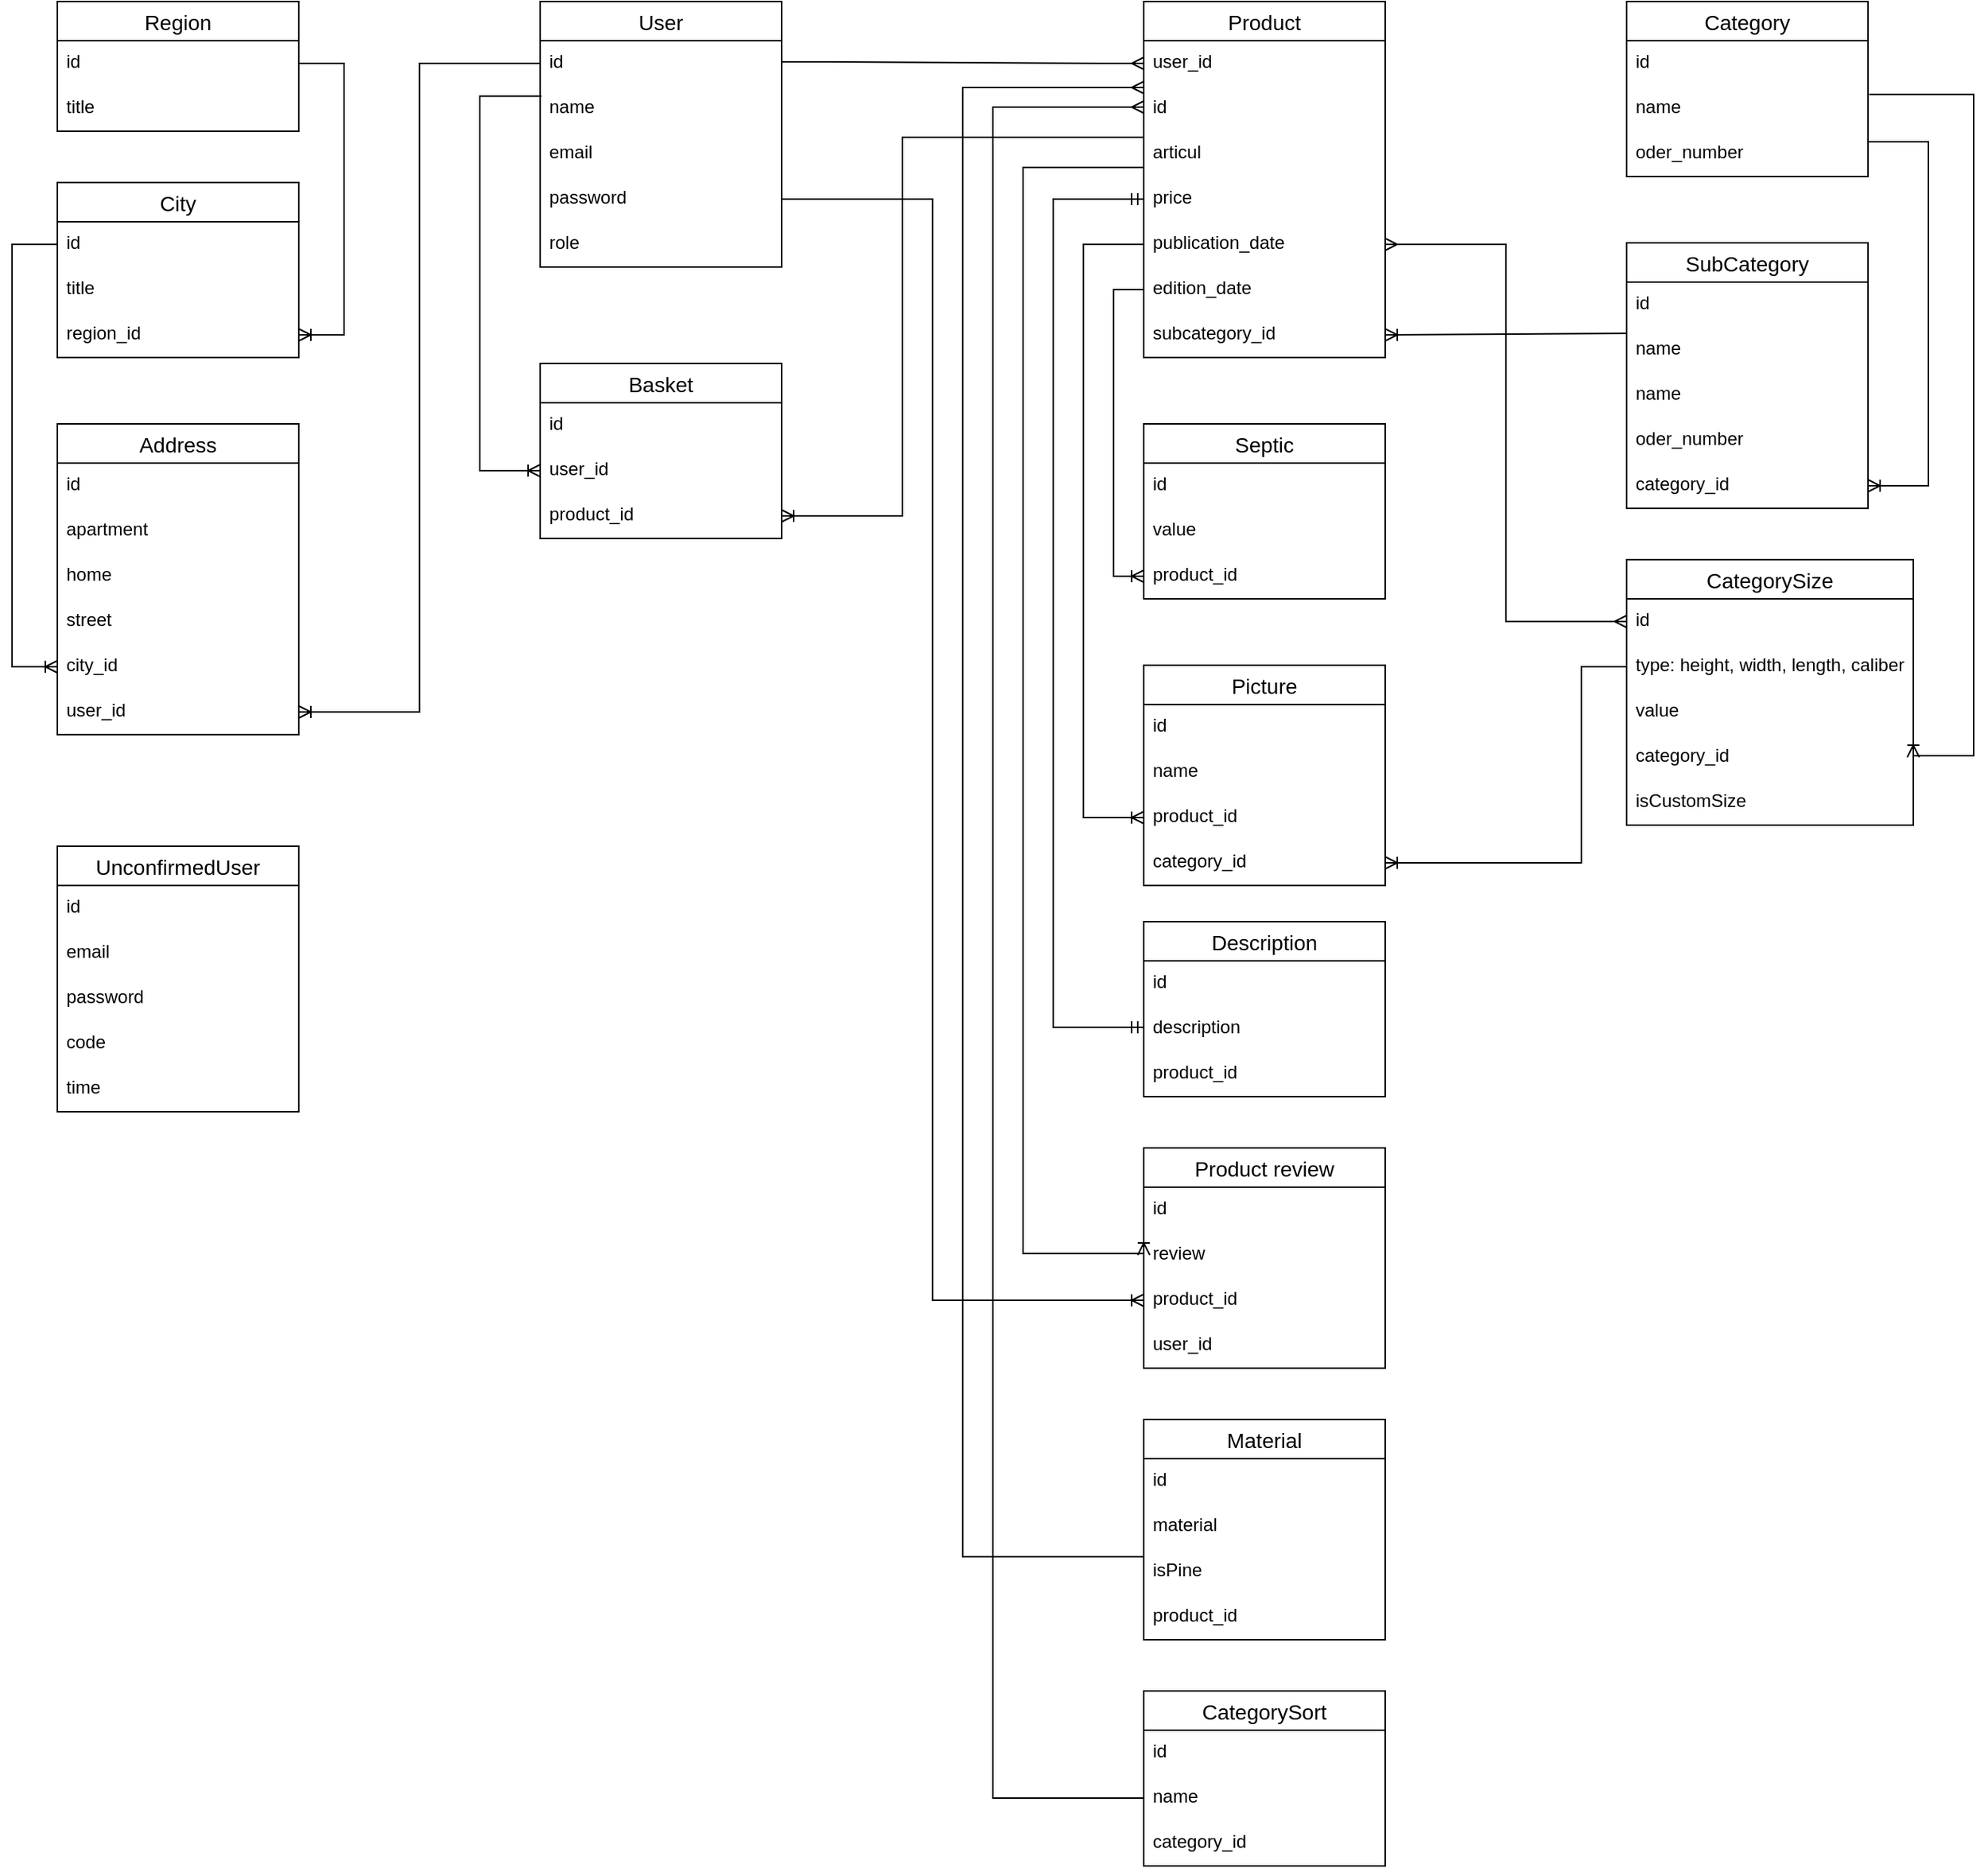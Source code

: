 <mxfile version="20.4.0" type="device"><diagram id="R2lEEEUBdFMjLlhIrx00" name="Page-1"><mxGraphModel dx="1554" dy="866" grid="1" gridSize="10" guides="1" tooltips="1" connect="1" arrows="1" fold="1" page="1" pageScale="1" pageWidth="850" pageHeight="1100" background="none" math="0" shadow="0" extFonts="Permanent Marker^https://fonts.googleapis.com/css?family=Permanent+Marker"><root><mxCell id="0"/><mxCell id="1" parent="0"/><mxCell id="215mskKPa_Zdj2ZhL75s-25" value="City" style="swimlane;fontStyle=0;childLayout=stackLayout;horizontal=1;startSize=26;horizontalStack=0;resizeParent=1;resizeParentMax=0;resizeLast=0;collapsible=1;marginBottom=0;align=center;fontSize=14;" parent="1" vertex="1"><mxGeometry x="80" y="160" width="160" height="116" as="geometry"><mxRectangle x="120" y="190" width="70" height="30" as="alternateBounds"/></mxGeometry></mxCell><mxCell id="215mskKPa_Zdj2ZhL75s-26" value="id" style="text;strokeColor=none;fillColor=none;spacingLeft=4;spacingRight=4;overflow=hidden;rotatable=0;points=[[0,0.5],[1,0.5]];portConstraint=eastwest;fontSize=12;" parent="215mskKPa_Zdj2ZhL75s-25" vertex="1"><mxGeometry y="26" width="160" height="30" as="geometry"/></mxCell><mxCell id="215mskKPa_Zdj2ZhL75s-27" value="title" style="text;strokeColor=none;fillColor=none;spacingLeft=4;spacingRight=4;overflow=hidden;rotatable=0;points=[[0,0.5],[1,0.5]];portConstraint=eastwest;fontSize=12;" parent="215mskKPa_Zdj2ZhL75s-25" vertex="1"><mxGeometry y="56" width="160" height="30" as="geometry"/></mxCell><mxCell id="zMADGAtaT2lZzUNiz_dn-12" value="region_id" style="text;strokeColor=none;fillColor=none;spacingLeft=4;spacingRight=4;overflow=hidden;rotatable=0;points=[[0,0.5],[1,0.5]];portConstraint=eastwest;fontSize=12;" parent="215mskKPa_Zdj2ZhL75s-25" vertex="1"><mxGeometry y="86" width="160" height="30" as="geometry"/></mxCell><mxCell id="215mskKPa_Zdj2ZhL75s-31" value="Region" style="swimlane;fontStyle=0;childLayout=stackLayout;horizontal=1;startSize=26;horizontalStack=0;resizeParent=1;resizeParentMax=0;resizeLast=0;collapsible=1;marginBottom=0;align=center;fontSize=14;" parent="1" vertex="1"><mxGeometry x="80" y="40" width="160" height="86" as="geometry"><mxRectangle x="120" y="190" width="70" height="30" as="alternateBounds"/></mxGeometry></mxCell><mxCell id="215mskKPa_Zdj2ZhL75s-32" value="id" style="text;strokeColor=none;fillColor=none;spacingLeft=4;spacingRight=4;overflow=hidden;rotatable=0;points=[[0,0.5],[1,0.5]];portConstraint=eastwest;fontSize=12;" parent="215mskKPa_Zdj2ZhL75s-31" vertex="1"><mxGeometry y="26" width="160" height="30" as="geometry"/></mxCell><mxCell id="215mskKPa_Zdj2ZhL75s-33" value="title" style="text;strokeColor=none;fillColor=none;spacingLeft=4;spacingRight=4;overflow=hidden;rotatable=0;points=[[0,0.5],[1,0.5]];portConstraint=eastwest;fontSize=12;" parent="215mskKPa_Zdj2ZhL75s-31" vertex="1"><mxGeometry y="56" width="160" height="30" as="geometry"/></mxCell><mxCell id="dU_FyEiQkgeInnbM-0qN-7" value="Address" style="swimlane;fontStyle=0;childLayout=stackLayout;horizontal=1;startSize=26;horizontalStack=0;resizeParent=1;resizeParentMax=0;resizeLast=0;collapsible=1;marginBottom=0;align=center;fontSize=14;" parent="1" vertex="1"><mxGeometry x="80" y="320" width="160" height="206" as="geometry"><mxRectangle x="120" y="190" width="70" height="30" as="alternateBounds"/></mxGeometry></mxCell><mxCell id="dU_FyEiQkgeInnbM-0qN-8" value="id" style="text;strokeColor=none;fillColor=none;spacingLeft=4;spacingRight=4;overflow=hidden;rotatable=0;points=[[0,0.5],[1,0.5]];portConstraint=eastwest;fontSize=12;" parent="dU_FyEiQkgeInnbM-0qN-7" vertex="1"><mxGeometry y="26" width="160" height="30" as="geometry"/></mxCell><mxCell id="dU_FyEiQkgeInnbM-0qN-11" value="apartment" style="text;strokeColor=none;fillColor=none;spacingLeft=4;spacingRight=4;overflow=hidden;rotatable=0;points=[[0,0.5],[1,0.5]];portConstraint=eastwest;fontSize=12;" parent="dU_FyEiQkgeInnbM-0qN-7" vertex="1"><mxGeometry y="56" width="160" height="30" as="geometry"/></mxCell><mxCell id="dU_FyEiQkgeInnbM-0qN-10" value="home" style="text;strokeColor=none;fillColor=none;spacingLeft=4;spacingRight=4;overflow=hidden;rotatable=0;points=[[0,0.5],[1,0.5]];portConstraint=eastwest;fontSize=12;" parent="dU_FyEiQkgeInnbM-0qN-7" vertex="1"><mxGeometry y="86" width="160" height="30" as="geometry"/></mxCell><mxCell id="zMADGAtaT2lZzUNiz_dn-1" value="street&#10;" style="text;strokeColor=none;fillColor=none;spacingLeft=4;spacingRight=4;overflow=hidden;rotatable=0;points=[[0,0.5],[1,0.5]];portConstraint=eastwest;fontSize=12;" parent="dU_FyEiQkgeInnbM-0qN-7" vertex="1"><mxGeometry y="116" width="160" height="30" as="geometry"/></mxCell><mxCell id="zMADGAtaT2lZzUNiz_dn-2" value="city_id" style="text;strokeColor=none;fillColor=none;spacingLeft=4;spacingRight=4;overflow=hidden;rotatable=0;points=[[0,0.5],[1,0.5]];portConstraint=eastwest;fontSize=12;" parent="dU_FyEiQkgeInnbM-0qN-7" vertex="1"><mxGeometry y="146" width="160" height="30" as="geometry"/></mxCell><mxCell id="dU_FyEiQkgeInnbM-0qN-9" value="user_id" style="text;strokeColor=none;fillColor=none;spacingLeft=4;spacingRight=4;overflow=hidden;rotatable=0;points=[[0,0.5],[1,0.5]];portConstraint=eastwest;fontSize=12;" parent="dU_FyEiQkgeInnbM-0qN-7" vertex="1"><mxGeometry y="176" width="160" height="30" as="geometry"/></mxCell><mxCell id="dU_FyEiQkgeInnbM-0qN-14" value="User" style="swimlane;fontStyle=0;childLayout=stackLayout;horizontal=1;startSize=26;horizontalStack=0;resizeParent=1;resizeParentMax=0;resizeLast=0;collapsible=1;marginBottom=0;align=center;fontSize=14;" parent="1" vertex="1"><mxGeometry x="400" y="40" width="160" height="176" as="geometry"><mxRectangle x="120" y="190" width="70" height="30" as="alternateBounds"/></mxGeometry></mxCell><mxCell id="dU_FyEiQkgeInnbM-0qN-15" value="id" style="text;strokeColor=none;fillColor=none;spacingLeft=4;spacingRight=4;overflow=hidden;rotatable=0;points=[[0,0.5],[1,0.5]];portConstraint=eastwest;fontSize=12;" parent="dU_FyEiQkgeInnbM-0qN-14" vertex="1"><mxGeometry y="26" width="160" height="30" as="geometry"/></mxCell><mxCell id="dU_FyEiQkgeInnbM-0qN-23" value="name" style="text;strokeColor=none;fillColor=none;spacingLeft=4;spacingRight=4;overflow=hidden;rotatable=0;points=[[0,0.5],[1,0.5]];portConstraint=eastwest;fontSize=12;" parent="dU_FyEiQkgeInnbM-0qN-14" vertex="1"><mxGeometry y="56" width="160" height="30" as="geometry"/></mxCell><mxCell id="mSUnYjyV9Mjy9AwN-tLg-14" value="email" style="text;strokeColor=none;fillColor=none;spacingLeft=4;spacingRight=4;overflow=hidden;rotatable=0;points=[[0,0.5],[1,0.5]];portConstraint=eastwest;fontSize=12;" parent="dU_FyEiQkgeInnbM-0qN-14" vertex="1"><mxGeometry y="86" width="160" height="30" as="geometry"/></mxCell><mxCell id="mSUnYjyV9Mjy9AwN-tLg-15" value="password" style="text;strokeColor=none;fillColor=none;spacingLeft=4;spacingRight=4;overflow=hidden;rotatable=0;points=[[0,0.5],[1,0.5]];portConstraint=eastwest;fontSize=12;" parent="dU_FyEiQkgeInnbM-0qN-14" vertex="1"><mxGeometry y="116" width="160" height="30" as="geometry"/></mxCell><mxCell id="mSUnYjyV9Mjy9AwN-tLg-16" value="role" style="text;strokeColor=none;fillColor=none;spacingLeft=4;spacingRight=4;overflow=hidden;rotatable=0;points=[[0,0.5],[1,0.5]];portConstraint=eastwest;fontSize=12;" parent="dU_FyEiQkgeInnbM-0qN-14" vertex="1"><mxGeometry y="146" width="160" height="30" as="geometry"/></mxCell><mxCell id="dU_FyEiQkgeInnbM-0qN-18" value="" style="fontSize=12;html=1;endArrow=ERoneToMany;rounded=0;exitX=0;exitY=0.5;exitDx=0;exitDy=0;edgeStyle=orthogonalEdgeStyle;" parent="1" source="dU_FyEiQkgeInnbM-0qN-15" target="dU_FyEiQkgeInnbM-0qN-9" edge="1"><mxGeometry width="100" height="100" relative="1" as="geometry"><mxPoint x="400" y="231" as="sourcePoint"/><mxPoint x="440" y="80" as="targetPoint"/></mxGeometry></mxCell><mxCell id="mSUnYjyV9Mjy9AwN-tLg-9" value="Basket" style="swimlane;fontStyle=0;childLayout=stackLayout;horizontal=1;startSize=26;horizontalStack=0;resizeParent=1;resizeParentMax=0;resizeLast=0;collapsible=1;marginBottom=0;align=center;fontSize=14;" parent="1" vertex="1"><mxGeometry x="400" y="280" width="160" height="116" as="geometry"><mxRectangle x="120" y="190" width="70" height="30" as="alternateBounds"/></mxGeometry></mxCell><mxCell id="mSUnYjyV9Mjy9AwN-tLg-10" value="id" style="text;strokeColor=none;fillColor=none;spacingLeft=4;spacingRight=4;overflow=hidden;rotatable=0;points=[[0,0.5],[1,0.5]];portConstraint=eastwest;fontSize=12;" parent="mSUnYjyV9Mjy9AwN-tLg-9" vertex="1"><mxGeometry y="26" width="160" height="30" as="geometry"/></mxCell><mxCell id="mSUnYjyV9Mjy9AwN-tLg-11" value="user_id" style="text;strokeColor=none;fillColor=none;spacingLeft=4;spacingRight=4;overflow=hidden;rotatable=0;points=[[0,0.5],[1,0.5]];portConstraint=eastwest;fontSize=12;" parent="mSUnYjyV9Mjy9AwN-tLg-9" vertex="1"><mxGeometry y="56" width="160" height="30" as="geometry"/></mxCell><mxCell id="mSUnYjyV9Mjy9AwN-tLg-13" value="product_id" style="text;strokeColor=none;fillColor=none;spacingLeft=4;spacingRight=4;overflow=hidden;rotatable=0;points=[[0,0.5],[1,0.5]];portConstraint=eastwest;fontSize=12;" parent="mSUnYjyV9Mjy9AwN-tLg-9" vertex="1"><mxGeometry y="86" width="160" height="30" as="geometry"/></mxCell><mxCell id="mSUnYjyV9Mjy9AwN-tLg-23" value="" style="edgeStyle=orthogonalEdgeStyle;fontSize=12;html=1;endArrow=ERoneToMany;rounded=0;fontFamily=Helvetica;fontColor=default;entryX=0;entryY=0.5;entryDx=0;entryDy=0;exitX=0.005;exitY=0.225;exitDx=0;exitDy=0;exitPerimeter=0;" parent="1" source="dU_FyEiQkgeInnbM-0qN-23" target="mSUnYjyV9Mjy9AwN-tLg-11" edge="1"><mxGeometry width="100" height="100" relative="1" as="geometry"><mxPoint x="400" y="317" as="sourcePoint"/><mxPoint x="390" y="470" as="targetPoint"/><Array as="points"><mxPoint x="360" y="103"/><mxPoint x="360" y="351"/></Array></mxGeometry></mxCell><mxCell id="mSUnYjyV9Mjy9AwN-tLg-24" value="Product" style="swimlane;fontStyle=0;childLayout=stackLayout;horizontal=1;startSize=26;horizontalStack=0;resizeParent=1;resizeParentMax=0;resizeLast=0;collapsible=1;marginBottom=0;align=center;fontSize=14;" parent="1" vertex="1"><mxGeometry x="800" y="40" width="160" height="236" as="geometry"><mxRectangle x="120" y="190" width="70" height="30" as="alternateBounds"/></mxGeometry></mxCell><mxCell id="mSUnYjyV9Mjy9AwN-tLg-45" value="user_id" style="text;strokeColor=none;fillColor=none;spacingLeft=4;spacingRight=4;overflow=hidden;rotatable=0;points=[[0,0.5],[1,0.5]];portConstraint=eastwest;fontSize=12;" parent="mSUnYjyV9Mjy9AwN-tLg-24" vertex="1"><mxGeometry y="26" width="160" height="30" as="geometry"/></mxCell><mxCell id="mSUnYjyV9Mjy9AwN-tLg-25" value="id" style="text;strokeColor=none;fillColor=none;spacingLeft=4;spacingRight=4;overflow=hidden;rotatable=0;points=[[0,0.5],[1,0.5]];portConstraint=eastwest;fontSize=12;" parent="mSUnYjyV9Mjy9AwN-tLg-24" vertex="1"><mxGeometry y="56" width="160" height="30" as="geometry"/></mxCell><mxCell id="mSUnYjyV9Mjy9AwN-tLg-26" value="articul" style="text;strokeColor=none;fillColor=none;spacingLeft=4;spacingRight=4;overflow=hidden;rotatable=0;points=[[0,0.5],[1,0.5]];portConstraint=eastwest;fontSize=12;" parent="mSUnYjyV9Mjy9AwN-tLg-24" vertex="1"><mxGeometry y="86" width="160" height="30" as="geometry"/></mxCell><mxCell id="mSUnYjyV9Mjy9AwN-tLg-47" value="price" style="text;strokeColor=none;fillColor=none;spacingLeft=4;spacingRight=4;overflow=hidden;rotatable=0;points=[[0,0.5],[1,0.5]];portConstraint=eastwest;fontSize=12;" parent="mSUnYjyV9Mjy9AwN-tLg-24" vertex="1"><mxGeometry y="116" width="160" height="30" as="geometry"/></mxCell><mxCell id="mSUnYjyV9Mjy9AwN-tLg-76" value="publicаtion_date" style="text;strokeColor=none;fillColor=none;spacingLeft=4;spacingRight=4;overflow=hidden;rotatable=0;points=[[0,0.5],[1,0.5]];portConstraint=eastwest;fontSize=12;" parent="mSUnYjyV9Mjy9AwN-tLg-24" vertex="1"><mxGeometry y="146" width="160" height="30" as="geometry"/></mxCell><mxCell id="mSUnYjyV9Mjy9AwN-tLg-77" value="edition_date" style="text;strokeColor=none;fillColor=none;spacingLeft=4;spacingRight=4;overflow=hidden;rotatable=0;points=[[0,0.5],[1,0.5]];portConstraint=eastwest;fontSize=12;" parent="mSUnYjyV9Mjy9AwN-tLg-24" vertex="1"><mxGeometry y="176" width="160" height="30" as="geometry"/></mxCell><mxCell id="mSUnYjyV9Mjy9AwN-tLg-56" value="subcategory_id" style="text;strokeColor=none;fillColor=none;spacingLeft=4;spacingRight=4;overflow=hidden;rotatable=0;points=[[0,0.5],[1,0.5]];portConstraint=eastwest;fontSize=12;" parent="mSUnYjyV9Mjy9AwN-tLg-24" vertex="1"><mxGeometry y="206" width="160" height="30" as="geometry"/></mxCell><mxCell id="mSUnYjyV9Mjy9AwN-tLg-31" value="Category" style="swimlane;fontStyle=0;childLayout=stackLayout;horizontal=1;startSize=26;horizontalStack=0;resizeParent=1;resizeParentMax=0;resizeLast=0;collapsible=1;marginBottom=0;align=center;fontSize=14;" parent="1" vertex="1"><mxGeometry x="1120" y="40" width="160" height="116" as="geometry"><mxRectangle x="120" y="190" width="70" height="30" as="alternateBounds"/></mxGeometry></mxCell><mxCell id="mSUnYjyV9Mjy9AwN-tLg-32" value="id" style="text;strokeColor=none;fillColor=none;spacingLeft=4;spacingRight=4;overflow=hidden;rotatable=0;points=[[0,0.5],[1,0.5]];portConstraint=eastwest;fontSize=12;" parent="mSUnYjyV9Mjy9AwN-tLg-31" vertex="1"><mxGeometry y="26" width="160" height="30" as="geometry"/></mxCell><mxCell id="mSUnYjyV9Mjy9AwN-tLg-33" value="name" style="text;strokeColor=none;fillColor=none;spacingLeft=4;spacingRight=4;overflow=hidden;rotatable=0;points=[[0,0.5],[1,0.5]];portConstraint=eastwest;fontSize=12;" parent="mSUnYjyV9Mjy9AwN-tLg-31" vertex="1"><mxGeometry y="56" width="160" height="30" as="geometry"/></mxCell><mxCell id="mSUnYjyV9Mjy9AwN-tLg-57" value="oder_number" style="text;strokeColor=none;fillColor=none;spacingLeft=4;spacingRight=4;overflow=hidden;rotatable=0;points=[[0,0.5],[1,0.5]];portConstraint=eastwest;fontSize=12;" parent="mSUnYjyV9Mjy9AwN-tLg-31" vertex="1"><mxGeometry y="86" width="160" height="30" as="geometry"/></mxCell><mxCell id="mSUnYjyV9Mjy9AwN-tLg-38" value="" style="edgeStyle=orthogonalEdgeStyle;fontSize=12;html=1;endArrow=ERoneToMany;rounded=0;fontFamily=Helvetica;fontColor=default;entryX=1;entryY=0.5;entryDx=0;entryDy=0;exitX=0;exitY=0.5;exitDx=0;exitDy=0;" parent="1" source="mSUnYjyV9Mjy9AwN-tLg-25" target="mSUnYjyV9Mjy9AwN-tLg-13" edge="1"><mxGeometry width="100" height="100" relative="1" as="geometry"><mxPoint x="680" y="80" as="sourcePoint"/><mxPoint x="610" y="390" as="targetPoint"/><Array as="points"><mxPoint x="800" y="130"/><mxPoint x="640" y="130"/><mxPoint x="640" y="381"/></Array></mxGeometry></mxCell><mxCell id="mSUnYjyV9Mjy9AwN-tLg-39" value="SubCategory" style="swimlane;fontStyle=0;childLayout=stackLayout;horizontal=1;startSize=26;horizontalStack=0;resizeParent=1;resizeParentMax=0;resizeLast=0;collapsible=1;marginBottom=0;align=center;fontSize=14;" parent="1" vertex="1"><mxGeometry x="1120" y="200" width="160" height="176" as="geometry"><mxRectangle x="120" y="190" width="70" height="30" as="alternateBounds"/></mxGeometry></mxCell><mxCell id="mSUnYjyV9Mjy9AwN-tLg-40" value="id" style="text;strokeColor=none;fillColor=none;spacingLeft=4;spacingRight=4;overflow=hidden;rotatable=0;points=[[0,0.5],[1,0.5]];portConstraint=eastwest;fontSize=12;" parent="mSUnYjyV9Mjy9AwN-tLg-39" vertex="1"><mxGeometry y="26" width="160" height="30" as="geometry"/></mxCell><mxCell id="mSUnYjyV9Mjy9AwN-tLg-41" value="name" style="text;strokeColor=none;fillColor=none;spacingLeft=4;spacingRight=4;overflow=hidden;rotatable=0;points=[[0,0.5],[1,0.5]];portConstraint=eastwest;fontSize=12;" parent="mSUnYjyV9Mjy9AwN-tLg-39" vertex="1"><mxGeometry y="56" width="160" height="30" as="geometry"/></mxCell><mxCell id="mSUnYjyV9Mjy9AwN-tLg-149" value="name" style="text;strokeColor=none;fillColor=none;spacingLeft=4;spacingRight=4;overflow=hidden;rotatable=0;points=[[0,0.5],[1,0.5]];portConstraint=eastwest;fontSize=12;" parent="mSUnYjyV9Mjy9AwN-tLg-39" vertex="1"><mxGeometry y="86" width="160" height="30" as="geometry"/></mxCell><mxCell id="mSUnYjyV9Mjy9AwN-tLg-60" value="oder_number" style="text;strokeColor=none;fillColor=none;spacingLeft=4;spacingRight=4;overflow=hidden;rotatable=0;points=[[0,0.5],[1,0.5]];portConstraint=eastwest;fontSize=12;" parent="mSUnYjyV9Mjy9AwN-tLg-39" vertex="1"><mxGeometry y="116" width="160" height="30" as="geometry"/></mxCell><mxCell id="mSUnYjyV9Mjy9AwN-tLg-148" value="category_id" style="text;strokeColor=none;fillColor=none;spacingLeft=4;spacingRight=4;overflow=hidden;rotatable=0;points=[[0,0.5],[1,0.5]];portConstraint=eastwest;fontSize=12;" parent="mSUnYjyV9Mjy9AwN-tLg-39" vertex="1"><mxGeometry y="146" width="160" height="30" as="geometry"/></mxCell><mxCell id="mSUnYjyV9Mjy9AwN-tLg-44" value="" style="edgeStyle=orthogonalEdgeStyle;fontSize=12;html=1;endArrow=ERoneToMany;rounded=0;fontFamily=Helvetica;fontColor=default;" parent="1" target="mSUnYjyV9Mjy9AwN-tLg-148" edge="1"><mxGeometry width="100" height="100" relative="1" as="geometry"><mxPoint x="1280" y="133" as="sourcePoint"/><mxPoint x="1280" y="280" as="targetPoint"/><Array as="points"><mxPoint x="1320" y="133"/><mxPoint x="1320" y="361"/></Array></mxGeometry></mxCell><mxCell id="mSUnYjyV9Mjy9AwN-tLg-46" value="" style="edgeStyle=entityRelationEdgeStyle;fontSize=12;html=1;endArrow=ERmany;rounded=0;fontFamily=Helvetica;fontColor=default;entryX=0;entryY=0.5;entryDx=0;entryDy=0;" parent="1" target="mSUnYjyV9Mjy9AwN-tLg-45" edge="1"><mxGeometry width="100" height="100" relative="1" as="geometry"><mxPoint x="560" y="80" as="sourcePoint"/><mxPoint x="660" y="-20" as="targetPoint"/></mxGeometry></mxCell><mxCell id="mSUnYjyV9Mjy9AwN-tLg-51" value="Description" style="swimlane;fontStyle=0;childLayout=stackLayout;horizontal=1;startSize=26;horizontalStack=0;resizeParent=1;resizeParentMax=0;resizeLast=0;collapsible=1;marginBottom=0;align=center;fontSize=14;" parent="1" vertex="1"><mxGeometry x="800" y="650" width="160" height="116" as="geometry"><mxRectangle x="120" y="190" width="70" height="30" as="alternateBounds"/></mxGeometry></mxCell><mxCell id="mSUnYjyV9Mjy9AwN-tLg-52" value="id" style="text;strokeColor=none;fillColor=none;spacingLeft=4;spacingRight=4;overflow=hidden;rotatable=0;points=[[0,0.5],[1,0.5]];portConstraint=eastwest;fontSize=12;" parent="mSUnYjyV9Mjy9AwN-tLg-51" vertex="1"><mxGeometry y="26" width="160" height="30" as="geometry"/></mxCell><mxCell id="mSUnYjyV9Mjy9AwN-tLg-53" value="description" style="text;strokeColor=none;fillColor=none;spacingLeft=4;spacingRight=4;overflow=hidden;rotatable=0;points=[[0,0.5],[1,0.5]];portConstraint=eastwest;fontSize=12;" parent="mSUnYjyV9Mjy9AwN-tLg-51" vertex="1"><mxGeometry y="56" width="160" height="30" as="geometry"/></mxCell><mxCell id="mSUnYjyV9Mjy9AwN-tLg-153" value="product_id" style="text;strokeColor=none;fillColor=none;spacingLeft=4;spacingRight=4;overflow=hidden;rotatable=0;points=[[0,0.5],[1,0.5]];portConstraint=eastwest;fontSize=12;" parent="mSUnYjyV9Mjy9AwN-tLg-51" vertex="1"><mxGeometry y="86" width="160" height="30" as="geometry"/></mxCell><mxCell id="mSUnYjyV9Mjy9AwN-tLg-62" value="Product review" style="swimlane;fontStyle=0;childLayout=stackLayout;horizontal=1;startSize=26;horizontalStack=0;resizeParent=1;resizeParentMax=0;resizeLast=0;collapsible=1;marginBottom=0;align=center;fontSize=14;" parent="1" vertex="1"><mxGeometry x="800" y="800" width="160" height="146" as="geometry"><mxRectangle x="120" y="190" width="70" height="30" as="alternateBounds"/></mxGeometry></mxCell><mxCell id="mSUnYjyV9Mjy9AwN-tLg-63" value="id" style="text;strokeColor=none;fillColor=none;spacingLeft=4;spacingRight=4;overflow=hidden;rotatable=0;points=[[0,0.5],[1,0.5]];portConstraint=eastwest;fontSize=12;" parent="mSUnYjyV9Mjy9AwN-tLg-62" vertex="1"><mxGeometry y="26" width="160" height="30" as="geometry"/></mxCell><mxCell id="mSUnYjyV9Mjy9AwN-tLg-64" value="review" style="text;strokeColor=none;fillColor=none;spacingLeft=4;spacingRight=4;overflow=hidden;rotatable=0;points=[[0,0.5],[1,0.5]];portConstraint=eastwest;fontSize=12;" parent="mSUnYjyV9Mjy9AwN-tLg-62" vertex="1"><mxGeometry y="56" width="160" height="30" as="geometry"/></mxCell><mxCell id="mSUnYjyV9Mjy9AwN-tLg-65" value="product_id" style="text;strokeColor=none;fillColor=none;spacingLeft=4;spacingRight=4;overflow=hidden;rotatable=0;points=[[0,0.5],[1,0.5]];portConstraint=eastwest;fontSize=12;" parent="mSUnYjyV9Mjy9AwN-tLg-62" vertex="1"><mxGeometry y="86" width="160" height="30" as="geometry"/></mxCell><mxCell id="mSUnYjyV9Mjy9AwN-tLg-75" value="user_id" style="text;strokeColor=none;fillColor=none;spacingLeft=4;spacingRight=4;overflow=hidden;rotatable=0;points=[[0,0.5],[1,0.5]];portConstraint=eastwest;fontSize=12;" parent="mSUnYjyV9Mjy9AwN-tLg-62" vertex="1"><mxGeometry y="116" width="160" height="30" as="geometry"/></mxCell><mxCell id="mSUnYjyV9Mjy9AwN-tLg-66" value="" style="edgeStyle=orthogonalEdgeStyle;fontSize=12;html=1;endArrow=ERoneToMany;rounded=0;fontFamily=Helvetica;fontColor=default;entryX=0;entryY=0.5;entryDx=0;entryDy=0;" parent="1" source="mSUnYjyV9Mjy9AwN-tLg-26" target="mSUnYjyV9Mjy9AwN-tLg-64" edge="1"><mxGeometry width="100" height="100" relative="1" as="geometry"><mxPoint x="770" y="290" as="sourcePoint"/><mxPoint x="710.0" y="481" as="targetPoint"/><Array as="points"><mxPoint x="720" y="150"/><mxPoint x="720" y="870"/></Array></mxGeometry></mxCell><mxCell id="mSUnYjyV9Mjy9AwN-tLg-68" value="Picture" style="swimlane;fontStyle=0;childLayout=stackLayout;horizontal=1;startSize=26;horizontalStack=0;resizeParent=1;resizeParentMax=0;resizeLast=0;collapsible=1;marginBottom=0;align=center;fontSize=14;" parent="1" vertex="1"><mxGeometry x="800" y="480" width="160" height="146" as="geometry"><mxRectangle x="120" y="190" width="70" height="30" as="alternateBounds"/></mxGeometry></mxCell><mxCell id="mSUnYjyV9Mjy9AwN-tLg-69" value="id" style="text;strokeColor=none;fillColor=none;spacingLeft=4;spacingRight=4;overflow=hidden;rotatable=0;points=[[0,0.5],[1,0.5]];portConstraint=eastwest;fontSize=12;" parent="mSUnYjyV9Mjy9AwN-tLg-68" vertex="1"><mxGeometry y="26" width="160" height="30" as="geometry"/></mxCell><mxCell id="mSUnYjyV9Mjy9AwN-tLg-70" value="name" style="text;strokeColor=none;fillColor=none;spacingLeft=4;spacingRight=4;overflow=hidden;rotatable=0;points=[[0,0.5],[1,0.5]];portConstraint=eastwest;fontSize=12;" parent="mSUnYjyV9Mjy9AwN-tLg-68" vertex="1"><mxGeometry y="56" width="160" height="30" as="geometry"/></mxCell><mxCell id="mSUnYjyV9Mjy9AwN-tLg-112" value="product_id" style="text;strokeColor=none;fillColor=none;spacingLeft=4;spacingRight=4;overflow=hidden;rotatable=0;points=[[0,0.5],[1,0.5]];portConstraint=eastwest;fontSize=12;" parent="mSUnYjyV9Mjy9AwN-tLg-68" vertex="1"><mxGeometry y="86" width="160" height="30" as="geometry"/></mxCell><mxCell id="mSUnYjyV9Mjy9AwN-tLg-145" value="category_id" style="text;strokeColor=none;fillColor=none;spacingLeft=4;spacingRight=4;overflow=hidden;rotatable=0;points=[[0,0.5],[1,0.5]];portConstraint=eastwest;fontSize=12;" parent="mSUnYjyV9Mjy9AwN-tLg-68" vertex="1"><mxGeometry y="116" width="160" height="30" as="geometry"/></mxCell><mxCell id="mSUnYjyV9Mjy9AwN-tLg-72" value="" style="edgeStyle=orthogonalEdgeStyle;fontSize=12;html=1;endArrow=ERoneToMany;rounded=0;fontFamily=Helvetica;fontColor=default;entryX=0;entryY=0.5;entryDx=0;entryDy=0;exitX=0;exitY=0.5;exitDx=0;exitDy=0;" parent="1" source="mSUnYjyV9Mjy9AwN-tLg-76" target="mSUnYjyV9Mjy9AwN-tLg-112" edge="1"><mxGeometry width="100" height="100" relative="1" as="geometry"><mxPoint x="800" y="351" as="sourcePoint"/><mxPoint x="630" y="460" as="targetPoint"/><Array as="points"><mxPoint x="760" y="201"/><mxPoint x="760" y="581"/></Array></mxGeometry></mxCell><mxCell id="mSUnYjyV9Mjy9AwN-tLg-74" value="" style="edgeStyle=orthogonalEdgeStyle;fontSize=12;html=1;endArrow=ERoneToMany;rounded=0;fontFamily=Helvetica;fontColor=default;exitX=1;exitY=0.5;exitDx=0;exitDy=0;" parent="1" source="mSUnYjyV9Mjy9AwN-tLg-15" edge="1"><mxGeometry width="100" height="100" relative="1" as="geometry"><mxPoint x="530" y="560" as="sourcePoint"/><mxPoint x="800" y="901" as="targetPoint"/><Array as="points"><mxPoint x="660" y="171"/><mxPoint x="660" y="901"/></Array></mxGeometry></mxCell><mxCell id="mSUnYjyV9Mjy9AwN-tLg-82" value="CategorySize" style="swimlane;fontStyle=0;childLayout=stackLayout;horizontal=1;startSize=26;horizontalStack=0;resizeParent=1;resizeParentMax=0;resizeLast=0;collapsible=1;marginBottom=0;align=center;fontSize=14;" parent="1" vertex="1"><mxGeometry x="1120" y="410" width="190" height="176" as="geometry"><mxRectangle x="120" y="190" width="70" height="30" as="alternateBounds"/></mxGeometry></mxCell><mxCell id="mSUnYjyV9Mjy9AwN-tLg-83" value="id" style="text;strokeColor=none;fillColor=none;spacingLeft=4;spacingRight=4;overflow=hidden;rotatable=0;points=[[0,0.5],[1,0.5]];portConstraint=eastwest;fontSize=12;" parent="mSUnYjyV9Mjy9AwN-tLg-82" vertex="1"><mxGeometry y="26" width="190" height="30" as="geometry"/></mxCell><mxCell id="mSUnYjyV9Mjy9AwN-tLg-84" value="type: height, width, length, caliber" style="text;strokeColor=none;fillColor=none;spacingLeft=4;spacingRight=4;overflow=hidden;rotatable=0;points=[[0,0.5],[1,0.5]];portConstraint=eastwest;fontSize=12;" parent="mSUnYjyV9Mjy9AwN-tLg-82" vertex="1"><mxGeometry y="56" width="190" height="30" as="geometry"/></mxCell><mxCell id="mSUnYjyV9Mjy9AwN-tLg-85" value="value" style="text;strokeColor=none;fillColor=none;spacingLeft=4;spacingRight=4;overflow=hidden;rotatable=0;points=[[0,0.5],[1,0.5]];portConstraint=eastwest;fontSize=12;" parent="mSUnYjyV9Mjy9AwN-tLg-82" vertex="1"><mxGeometry y="86" width="190" height="30" as="geometry"/></mxCell><mxCell id="s11g0iEi3e6Yz4RvBm3U-9" value="category_id" style="text;strokeColor=none;fillColor=none;spacingLeft=4;spacingRight=4;overflow=hidden;rotatable=0;points=[[0,0.5],[1,0.5]];portConstraint=eastwest;fontSize=12;" parent="mSUnYjyV9Mjy9AwN-tLg-82" vertex="1"><mxGeometry y="116" width="190" height="30" as="geometry"/></mxCell><mxCell id="mSUnYjyV9Mjy9AwN-tLg-94" value="isCustomSize" style="text;strokeColor=none;fillColor=none;spacingLeft=4;spacingRight=4;overflow=hidden;rotatable=0;points=[[0,0.5],[1,0.5]];portConstraint=eastwest;fontSize=12;" parent="mSUnYjyV9Mjy9AwN-tLg-82" vertex="1"><mxGeometry y="146" width="190" height="30" as="geometry"/></mxCell><mxCell id="mSUnYjyV9Mjy9AwN-tLg-95" value="" style="edgeStyle=orthogonalEdgeStyle;fontSize=12;html=1;endArrow=ERoneToMany;rounded=0;fontFamily=Helvetica;fontColor=default;exitX=1.005;exitY=0.186;exitDx=0;exitDy=0;exitPerimeter=0;entryX=1;entryY=0.5;entryDx=0;entryDy=0;" parent="1" source="mSUnYjyV9Mjy9AwN-tLg-33" target="s11g0iEi3e6Yz4RvBm3U-9" edge="1"><mxGeometry width="100" height="100" relative="1" as="geometry"><mxPoint x="1280" y="80" as="sourcePoint"/><mxPoint x="1380" y="-20" as="targetPoint"/><Array as="points"><mxPoint x="1350" y="102"/><mxPoint x="1350" y="540"/></Array></mxGeometry></mxCell><mxCell id="mSUnYjyV9Mjy9AwN-tLg-96" value="CategorySort" style="swimlane;fontStyle=0;childLayout=stackLayout;horizontal=1;startSize=26;horizontalStack=0;resizeParent=1;resizeParentMax=0;resizeLast=0;collapsible=1;marginBottom=0;align=center;fontSize=14;" parent="1" vertex="1"><mxGeometry x="800" y="1160" width="160" height="116" as="geometry"><mxRectangle x="120" y="190" width="70" height="30" as="alternateBounds"/></mxGeometry></mxCell><mxCell id="mSUnYjyV9Mjy9AwN-tLg-97" value="id" style="text;strokeColor=none;fillColor=none;spacingLeft=4;spacingRight=4;overflow=hidden;rotatable=0;points=[[0,0.5],[1,0.5]];portConstraint=eastwest;fontSize=12;" parent="mSUnYjyV9Mjy9AwN-tLg-96" vertex="1"><mxGeometry y="26" width="160" height="30" as="geometry"/></mxCell><mxCell id="mSUnYjyV9Mjy9AwN-tLg-98" value="name" style="text;strokeColor=none;fillColor=none;spacingLeft=4;spacingRight=4;overflow=hidden;rotatable=0;points=[[0,0.5],[1,0.5]];portConstraint=eastwest;fontSize=12;" parent="mSUnYjyV9Mjy9AwN-tLg-96" vertex="1"><mxGeometry y="56" width="160" height="30" as="geometry"/></mxCell><mxCell id="mSUnYjyV9Mjy9AwN-tLg-108" value="category_id" style="text;strokeColor=none;fillColor=none;spacingLeft=4;spacingRight=4;overflow=hidden;rotatable=0;points=[[0,0.5],[1,0.5]];portConstraint=eastwest;fontSize=12;" parent="mSUnYjyV9Mjy9AwN-tLg-96" vertex="1"><mxGeometry y="86" width="160" height="30" as="geometry"/></mxCell><mxCell id="mSUnYjyV9Mjy9AwN-tLg-113" value="Septic" style="swimlane;fontStyle=0;childLayout=stackLayout;horizontal=1;startSize=26;horizontalStack=0;resizeParent=1;resizeParentMax=0;resizeLast=0;collapsible=1;marginBottom=0;align=center;fontSize=14;" parent="1" vertex="1"><mxGeometry x="800" y="320" width="160" height="116" as="geometry"><mxRectangle x="120" y="190" width="70" height="30" as="alternateBounds"/></mxGeometry></mxCell><mxCell id="mSUnYjyV9Mjy9AwN-tLg-114" value="id" style="text;strokeColor=none;fillColor=none;spacingLeft=4;spacingRight=4;overflow=hidden;rotatable=0;points=[[0,0.5],[1,0.5]];portConstraint=eastwest;fontSize=12;" parent="mSUnYjyV9Mjy9AwN-tLg-113" vertex="1"><mxGeometry y="26" width="160" height="30" as="geometry"/></mxCell><mxCell id="mSUnYjyV9Mjy9AwN-tLg-116" value="value" style="text;strokeColor=none;fillColor=none;spacingLeft=4;spacingRight=4;overflow=hidden;rotatable=0;points=[[0,0.5],[1,0.5]];portConstraint=eastwest;fontSize=12;" parent="mSUnYjyV9Mjy9AwN-tLg-113" vertex="1"><mxGeometry y="56" width="160" height="30" as="geometry"/></mxCell><mxCell id="mSUnYjyV9Mjy9AwN-tLg-119" value="product_id" style="text;strokeColor=none;fillColor=none;spacingLeft=4;spacingRight=4;overflow=hidden;rotatable=0;points=[[0,0.5],[1,0.5]];portConstraint=eastwest;fontSize=12;" parent="mSUnYjyV9Mjy9AwN-tLg-113" vertex="1"><mxGeometry y="86" width="160" height="30" as="geometry"/></mxCell><mxCell id="mSUnYjyV9Mjy9AwN-tLg-118" value="" style="edgeStyle=orthogonalEdgeStyle;fontSize=12;html=1;endArrow=ERoneToMany;rounded=0;fontFamily=Helvetica;fontColor=default;entryX=0;entryY=0.5;entryDx=0;entryDy=0;exitX=0;exitY=0.5;exitDx=0;exitDy=0;" parent="1" source="mSUnYjyV9Mjy9AwN-tLg-77" target="mSUnYjyV9Mjy9AwN-tLg-119" edge="1"><mxGeometry width="100" height="100" relative="1" as="geometry"><mxPoint x="880" y="366" as="sourcePoint"/><mxPoint x="790" y="680" as="targetPoint"/><Array as="points"><mxPoint x="780" y="231"/><mxPoint x="780" y="421"/></Array></mxGeometry></mxCell><mxCell id="mSUnYjyV9Mjy9AwN-tLg-121" value="" style="fontSize=12;html=1;endArrow=ERoneToMany;rounded=0;fontFamily=Helvetica;fontColor=default;entryX=1;entryY=0.5;entryDx=0;entryDy=0;" parent="1" target="mSUnYjyV9Mjy9AwN-tLg-56" edge="1"><mxGeometry width="100" height="100" relative="1" as="geometry"><mxPoint x="1120" y="260" as="sourcePoint"/><mxPoint x="1110" y="146" as="targetPoint"/></mxGeometry></mxCell><mxCell id="mSUnYjyV9Mjy9AwN-tLg-142" value="" style="edgeStyle=orthogonalEdgeStyle;fontSize=12;html=1;endArrow=ERmany;startArrow=ERmany;rounded=0;fontFamily=Helvetica;fontColor=default;exitX=1;exitY=0.5;exitDx=0;exitDy=0;" parent="1" source="mSUnYjyV9Mjy9AwN-tLg-76" target="mSUnYjyV9Mjy9AwN-tLg-83" edge="1"><mxGeometry width="100" height="100" relative="1" as="geometry"><mxPoint x="960" y="291" as="sourcePoint"/><mxPoint x="1120" y="450" as="targetPoint"/></mxGeometry></mxCell><mxCell id="mSUnYjyV9Mjy9AwN-tLg-150" value="" style="edgeStyle=orthogonalEdgeStyle;fontSize=12;html=1;endArrow=ERoneToMany;rounded=0;fontFamily=Helvetica;fontColor=default;entryX=1;entryY=0.5;entryDx=0;entryDy=0;" parent="1" source="mSUnYjyV9Mjy9AwN-tLg-84" target="mSUnYjyV9Mjy9AwN-tLg-145" edge="1"><mxGeometry width="100" height="100" relative="1" as="geometry"><mxPoint x="1090" y="470" as="sourcePoint"/><mxPoint x="1160" y="756" as="targetPoint"/><Array as="points"><mxPoint x="1090" y="481"/><mxPoint x="1090" y="611"/></Array></mxGeometry></mxCell><mxCell id="mSUnYjyV9Mjy9AwN-tLg-151" value="" style="edgeStyle=orthogonalEdgeStyle;fontSize=12;html=1;endArrow=ERmandOne;startArrow=ERmandOne;rounded=0;fontFamily=Helvetica;fontColor=default;entryX=0;entryY=0.5;entryDx=0;entryDy=0;" parent="1" source="mSUnYjyV9Mjy9AwN-tLg-53" target="mSUnYjyV9Mjy9AwN-tLg-47" edge="1"><mxGeometry width="100" height="100" relative="1" as="geometry"><mxPoint x="800" y="770" as="sourcePoint"/><mxPoint x="800" y="351" as="targetPoint"/><Array as="points"><mxPoint x="740" y="720"/><mxPoint x="740" y="171"/></Array></mxGeometry></mxCell><mxCell id="zMADGAtaT2lZzUNiz_dn-14" value="" style="edgeStyle=entityRelationEdgeStyle;fontSize=12;html=1;endArrow=ERoneToMany;rounded=0;entryX=1;entryY=0.5;entryDx=0;entryDy=0;" parent="1" source="215mskKPa_Zdj2ZhL75s-32" target="zMADGAtaT2lZzUNiz_dn-12" edge="1"><mxGeometry width="100" height="100" relative="1" as="geometry"><mxPoint x="280" y="90" as="sourcePoint"/><mxPoint x="380" y="-10" as="targetPoint"/></mxGeometry></mxCell><mxCell id="zMADGAtaT2lZzUNiz_dn-16" value="" style="edgeStyle=orthogonalEdgeStyle;fontSize=12;html=1;endArrow=ERoneToMany;rounded=0;exitX=0;exitY=0.5;exitDx=0;exitDy=0;entryX=0;entryY=0.5;entryDx=0;entryDy=0;" parent="1" source="215mskKPa_Zdj2ZhL75s-26" target="zMADGAtaT2lZzUNiz_dn-2" edge="1"><mxGeometry width="100" height="100" relative="1" as="geometry"><mxPoint x="390" y="410" as="sourcePoint"/><mxPoint x="490" y="310" as="targetPoint"/><Array as="points"><mxPoint x="50" y="201"/><mxPoint x="50" y="481"/></Array></mxGeometry></mxCell><mxCell id="2" value="UnconfirmedUser" style="swimlane;fontStyle=0;childLayout=stackLayout;horizontal=1;startSize=26;horizontalStack=0;resizeParent=1;resizeParentMax=0;resizeLast=0;collapsible=1;marginBottom=0;align=center;fontSize=14;" parent="1" vertex="1"><mxGeometry x="80" y="600" width="160" height="176" as="geometry"><mxRectangle x="120" y="190" width="70" height="30" as="alternateBounds"/></mxGeometry></mxCell><mxCell id="3" value="id" style="text;strokeColor=none;fillColor=none;spacingLeft=4;spacingRight=4;overflow=hidden;rotatable=0;points=[[0,0.5],[1,0.5]];portConstraint=eastwest;fontSize=12;" parent="2" vertex="1"><mxGeometry y="26" width="160" height="30" as="geometry"/></mxCell><mxCell id="5" value="email" style="text;strokeColor=none;fillColor=none;spacingLeft=4;spacingRight=4;overflow=hidden;rotatable=0;points=[[0,0.5],[1,0.5]];portConstraint=eastwest;fontSize=12;" parent="2" vertex="1"><mxGeometry y="56" width="160" height="30" as="geometry"/></mxCell><mxCell id="6" value="password" style="text;strokeColor=none;fillColor=none;spacingLeft=4;spacingRight=4;overflow=hidden;rotatable=0;points=[[0,0.5],[1,0.5]];portConstraint=eastwest;fontSize=12;" parent="2" vertex="1"><mxGeometry y="86" width="160" height="30" as="geometry"/></mxCell><mxCell id="7" value="code" style="text;strokeColor=none;fillColor=none;spacingLeft=4;spacingRight=4;overflow=hidden;rotatable=0;points=[[0,0.5],[1,0.5]];portConstraint=eastwest;fontSize=12;" parent="2" vertex="1"><mxGeometry y="116" width="160" height="30" as="geometry"/></mxCell><mxCell id="9" value="time" style="text;strokeColor=none;fillColor=none;spacingLeft=4;spacingRight=4;overflow=hidden;rotatable=0;points=[[0,0.5],[1,0.5]];portConstraint=eastwest;fontSize=12;" parent="2" vertex="1"><mxGeometry y="146" width="160" height="30" as="geometry"/></mxCell><mxCell id="-G5n8ZHGH9tp_vBtucTw-9" value="Material" style="swimlane;fontStyle=0;childLayout=stackLayout;horizontal=1;startSize=26;horizontalStack=0;resizeParent=1;resizeParentMax=0;resizeLast=0;collapsible=1;marginBottom=0;align=center;fontSize=14;" parent="1" vertex="1"><mxGeometry x="800" y="980" width="160" height="146" as="geometry"><mxRectangle x="120" y="190" width="70" height="30" as="alternateBounds"/></mxGeometry></mxCell><mxCell id="-G5n8ZHGH9tp_vBtucTw-10" value="id" style="text;strokeColor=none;fillColor=none;spacingLeft=4;spacingRight=4;overflow=hidden;rotatable=0;points=[[0,0.5],[1,0.5]];portConstraint=eastwest;fontSize=12;" parent="-G5n8ZHGH9tp_vBtucTw-9" vertex="1"><mxGeometry y="26" width="160" height="30" as="geometry"/></mxCell><mxCell id="-G5n8ZHGH9tp_vBtucTw-11" value="material" style="text;strokeColor=none;fillColor=none;spacingLeft=4;spacingRight=4;overflow=hidden;rotatable=0;points=[[0,0.5],[1,0.5]];portConstraint=eastwest;fontSize=12;" parent="-G5n8ZHGH9tp_vBtucTw-9" vertex="1"><mxGeometry y="56" width="160" height="30" as="geometry"/></mxCell><mxCell id="-G5n8ZHGH9tp_vBtucTw-16" value="isPine" style="text;strokeColor=none;fillColor=none;spacingLeft=4;spacingRight=4;overflow=hidden;rotatable=0;points=[[0,0.5],[1,0.5]];portConstraint=eastwest;fontSize=12;" parent="-G5n8ZHGH9tp_vBtucTw-9" vertex="1"><mxGeometry y="86" width="160" height="30" as="geometry"/></mxCell><mxCell id="-G5n8ZHGH9tp_vBtucTw-12" value="product_id" style="text;strokeColor=none;fillColor=none;spacingLeft=4;spacingRight=4;overflow=hidden;rotatable=0;points=[[0,0.5],[1,0.5]];portConstraint=eastwest;fontSize=12;" parent="-G5n8ZHGH9tp_vBtucTw-9" vertex="1"><mxGeometry y="116" width="160" height="30" as="geometry"/></mxCell><mxCell id="-G5n8ZHGH9tp_vBtucTw-14" value="" style="edgeStyle=orthogonalEdgeStyle;fontSize=12;html=1;endArrow=ERmany;rounded=0;fontFamily=Helvetica;fontColor=default;exitX=0;exitY=0.5;exitDx=0;exitDy=0;" parent="1" source="-G5n8ZHGH9tp_vBtucTw-12" edge="1"><mxGeometry width="100" height="100" relative="1" as="geometry"><mxPoint x="570" y="90" as="sourcePoint"/><mxPoint x="800" y="97" as="targetPoint"/><Array as="points"><mxPoint x="800" y="1071"/><mxPoint x="680" y="1071"/><mxPoint x="680" y="97"/></Array></mxGeometry></mxCell><mxCell id="6CT1eq4Ikmy3ibycxg7O-9" value="" style="edgeStyle=orthogonalEdgeStyle;fontSize=12;html=1;endArrow=ERmany;rounded=0;fontFamily=Helvetica;fontColor=default;exitX=0;exitY=0.5;exitDx=0;exitDy=0;" edge="1" parent="1" source="mSUnYjyV9Mjy9AwN-tLg-98"><mxGeometry width="100" height="100" relative="1" as="geometry"><mxPoint x="810" y="1121" as="sourcePoint"/><mxPoint x="800" y="110" as="targetPoint"/><Array as="points"><mxPoint x="700" y="1231"/><mxPoint x="700" y="110"/><mxPoint x="800" y="110"/></Array></mxGeometry></mxCell></root></mxGraphModel></diagram></mxfile>